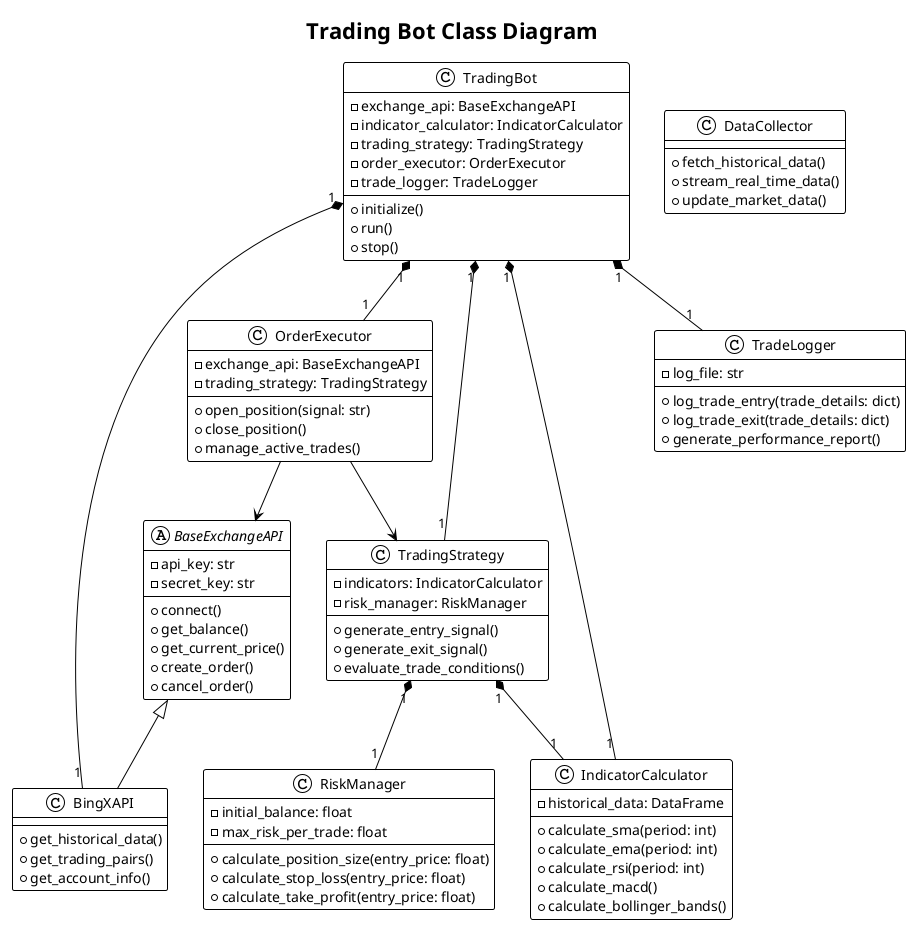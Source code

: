 @startuml
!theme plain
title Trading Bot Class Diagram

abstract class BaseExchangeAPI {
  - api_key: str
  - secret_key: str
  + connect()
  + get_balance()
  + get_current_price()
  + create_order()
  + cancel_order()
}

class BingXAPI {
  + get_historical_data()
  + get_trading_pairs()
  + get_account_info()
}

class IndicatorCalculator {
  - historical_data: DataFrame
  + calculate_sma(period: int)
  + calculate_ema(period: int)
  + calculate_rsi(period: int)
  + calculate_macd()
  + calculate_bollinger_bands()
}

class RiskManager {
  - initial_balance: float
  - max_risk_per_trade: float
  + calculate_position_size(entry_price: float)
  + calculate_stop_loss(entry_price: float)
  + calculate_take_profit(entry_price: float)
}

class TradingStrategy {
  - indicators: IndicatorCalculator
  - risk_manager: RiskManager
  + generate_entry_signal()
  + generate_exit_signal()
  + evaluate_trade_conditions()
}

class OrderExecutor {
  - exchange_api: BaseExchangeAPI
  - trading_strategy: TradingStrategy
  + open_position(signal: str)
  + close_position()
  + manage_active_trades()
}

class TradeLogger {
  - log_file: str
  + log_trade_entry(trade_details: dict)
  + log_trade_exit(trade_details: dict)
  + generate_performance_report()
}

class TradingBot {
  - exchange_api: BaseExchangeAPI
  - indicator_calculator: IndicatorCalculator
  - trading_strategy: TradingStrategy
  - order_executor: OrderExecutor
  - trade_logger: TradeLogger
  + initialize()
  + run()
  + stop()
}

class DataCollector {
  + fetch_historical_data()
  + stream_real_time_data()
  + update_market_data()
}

' Связи между классами
BaseExchangeAPI <|-- BingXAPI
TradingBot "1" *-- "1" BingXAPI
TradingBot "1" *-- "1" IndicatorCalculator
TradingBot "1" *-- "1" TradingStrategy
TradingBot "1" *-- "1" OrderExecutor
TradingBot "1" *-- "1" TradeLogger

TradingStrategy "1" *-- "1" IndicatorCalculator
TradingStrategy "1" *-- "1" RiskManager

OrderExecutor --> TradingStrategy
OrderExecutor --> BaseExchangeAPI

@enduml